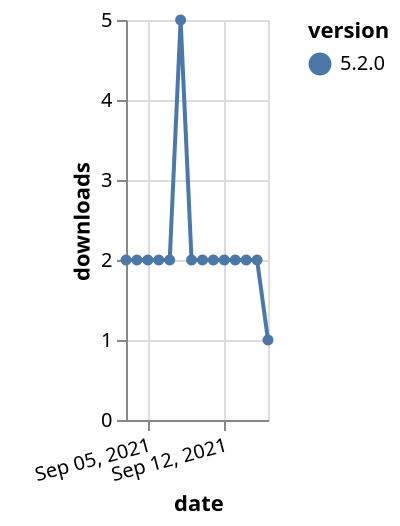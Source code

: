 {"$schema": "https://vega.github.io/schema/vega-lite/v5.json", "description": "A simple bar chart with embedded data.", "data": {"values": [{"date": "2021-09-03", "total": 3704, "delta": 2, "version": "5.2.0"}, {"date": "2021-09-04", "total": 3706, "delta": 2, "version": "5.2.0"}, {"date": "2021-09-05", "total": 3708, "delta": 2, "version": "5.2.0"}, {"date": "2021-09-06", "total": 3710, "delta": 2, "version": "5.2.0"}, {"date": "2021-09-07", "total": 3712, "delta": 2, "version": "5.2.0"}, {"date": "2021-09-08", "total": 3717, "delta": 5, "version": "5.2.0"}, {"date": "2021-09-09", "total": 3719, "delta": 2, "version": "5.2.0"}, {"date": "2021-09-10", "total": 3721, "delta": 2, "version": "5.2.0"}, {"date": "2021-09-11", "total": 3723, "delta": 2, "version": "5.2.0"}, {"date": "2021-09-12", "total": 3725, "delta": 2, "version": "5.2.0"}, {"date": "2021-09-13", "total": 3727, "delta": 2, "version": "5.2.0"}, {"date": "2021-09-14", "total": 3729, "delta": 2, "version": "5.2.0"}, {"date": "2021-09-15", "total": 3731, "delta": 2, "version": "5.2.0"}, {"date": "2021-09-16", "total": 3732, "delta": 1, "version": "5.2.0"}]}, "width": "container", "mark": {"type": "line", "point": {"filled": true}}, "encoding": {"x": {"field": "date", "type": "temporal", "timeUnit": "yearmonthdate", "title": "date", "axis": {"labelAngle": -15}}, "y": {"field": "delta", "type": "quantitative", "title": "downloads"}, "color": {"field": "version", "type": "nominal"}, "tooltip": {"field": "delta"}}}